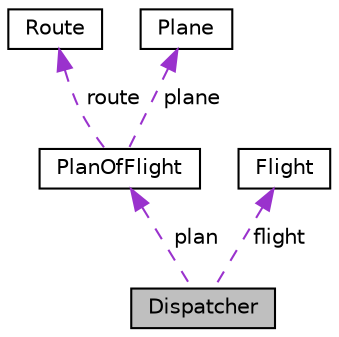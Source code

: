 digraph "Dispatcher"
{
  edge [fontname="Helvetica",fontsize="10",labelfontname="Helvetica",labelfontsize="10"];
  node [fontname="Helvetica",fontsize="10",shape=record];
  Node1 [label="Dispatcher",height=0.2,width=0.4,color="black", fillcolor="grey75", style="filled", fontcolor="black"];
  Node2 -> Node1 [dir="back",color="darkorchid3",fontsize="10",style="dashed",label=" plan" ];
  Node2 [label="PlanOfFlight",height=0.2,width=0.4,color="black", fillcolor="white", style="filled",URL="$class_plan_of_flight.html"];
  Node3 -> Node2 [dir="back",color="darkorchid3",fontsize="10",style="dashed",label=" route" ];
  Node3 [label="Route",height=0.2,width=0.4,color="black", fillcolor="white", style="filled",URL="$class_route.html"];
  Node4 -> Node2 [dir="back",color="darkorchid3",fontsize="10",style="dashed",label=" plane" ];
  Node4 [label="Plane",height=0.2,width=0.4,color="black", fillcolor="white", style="filled",URL="$class_plane.html"];
  Node5 -> Node1 [dir="back",color="darkorchid3",fontsize="10",style="dashed",label=" flight" ];
  Node5 [label="Flight",height=0.2,width=0.4,color="black", fillcolor="white", style="filled",URL="$class_flight.html"];
}
